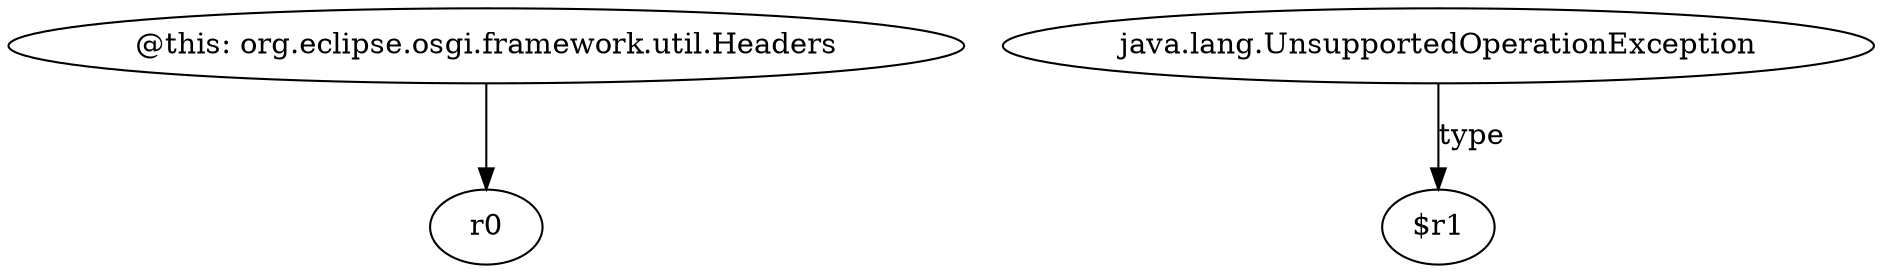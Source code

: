 digraph g {
0[label="@this: org.eclipse.osgi.framework.util.Headers"]
1[label="r0"]
0->1[label=""]
2[label="java.lang.UnsupportedOperationException"]
3[label="$r1"]
2->3[label="type"]
}